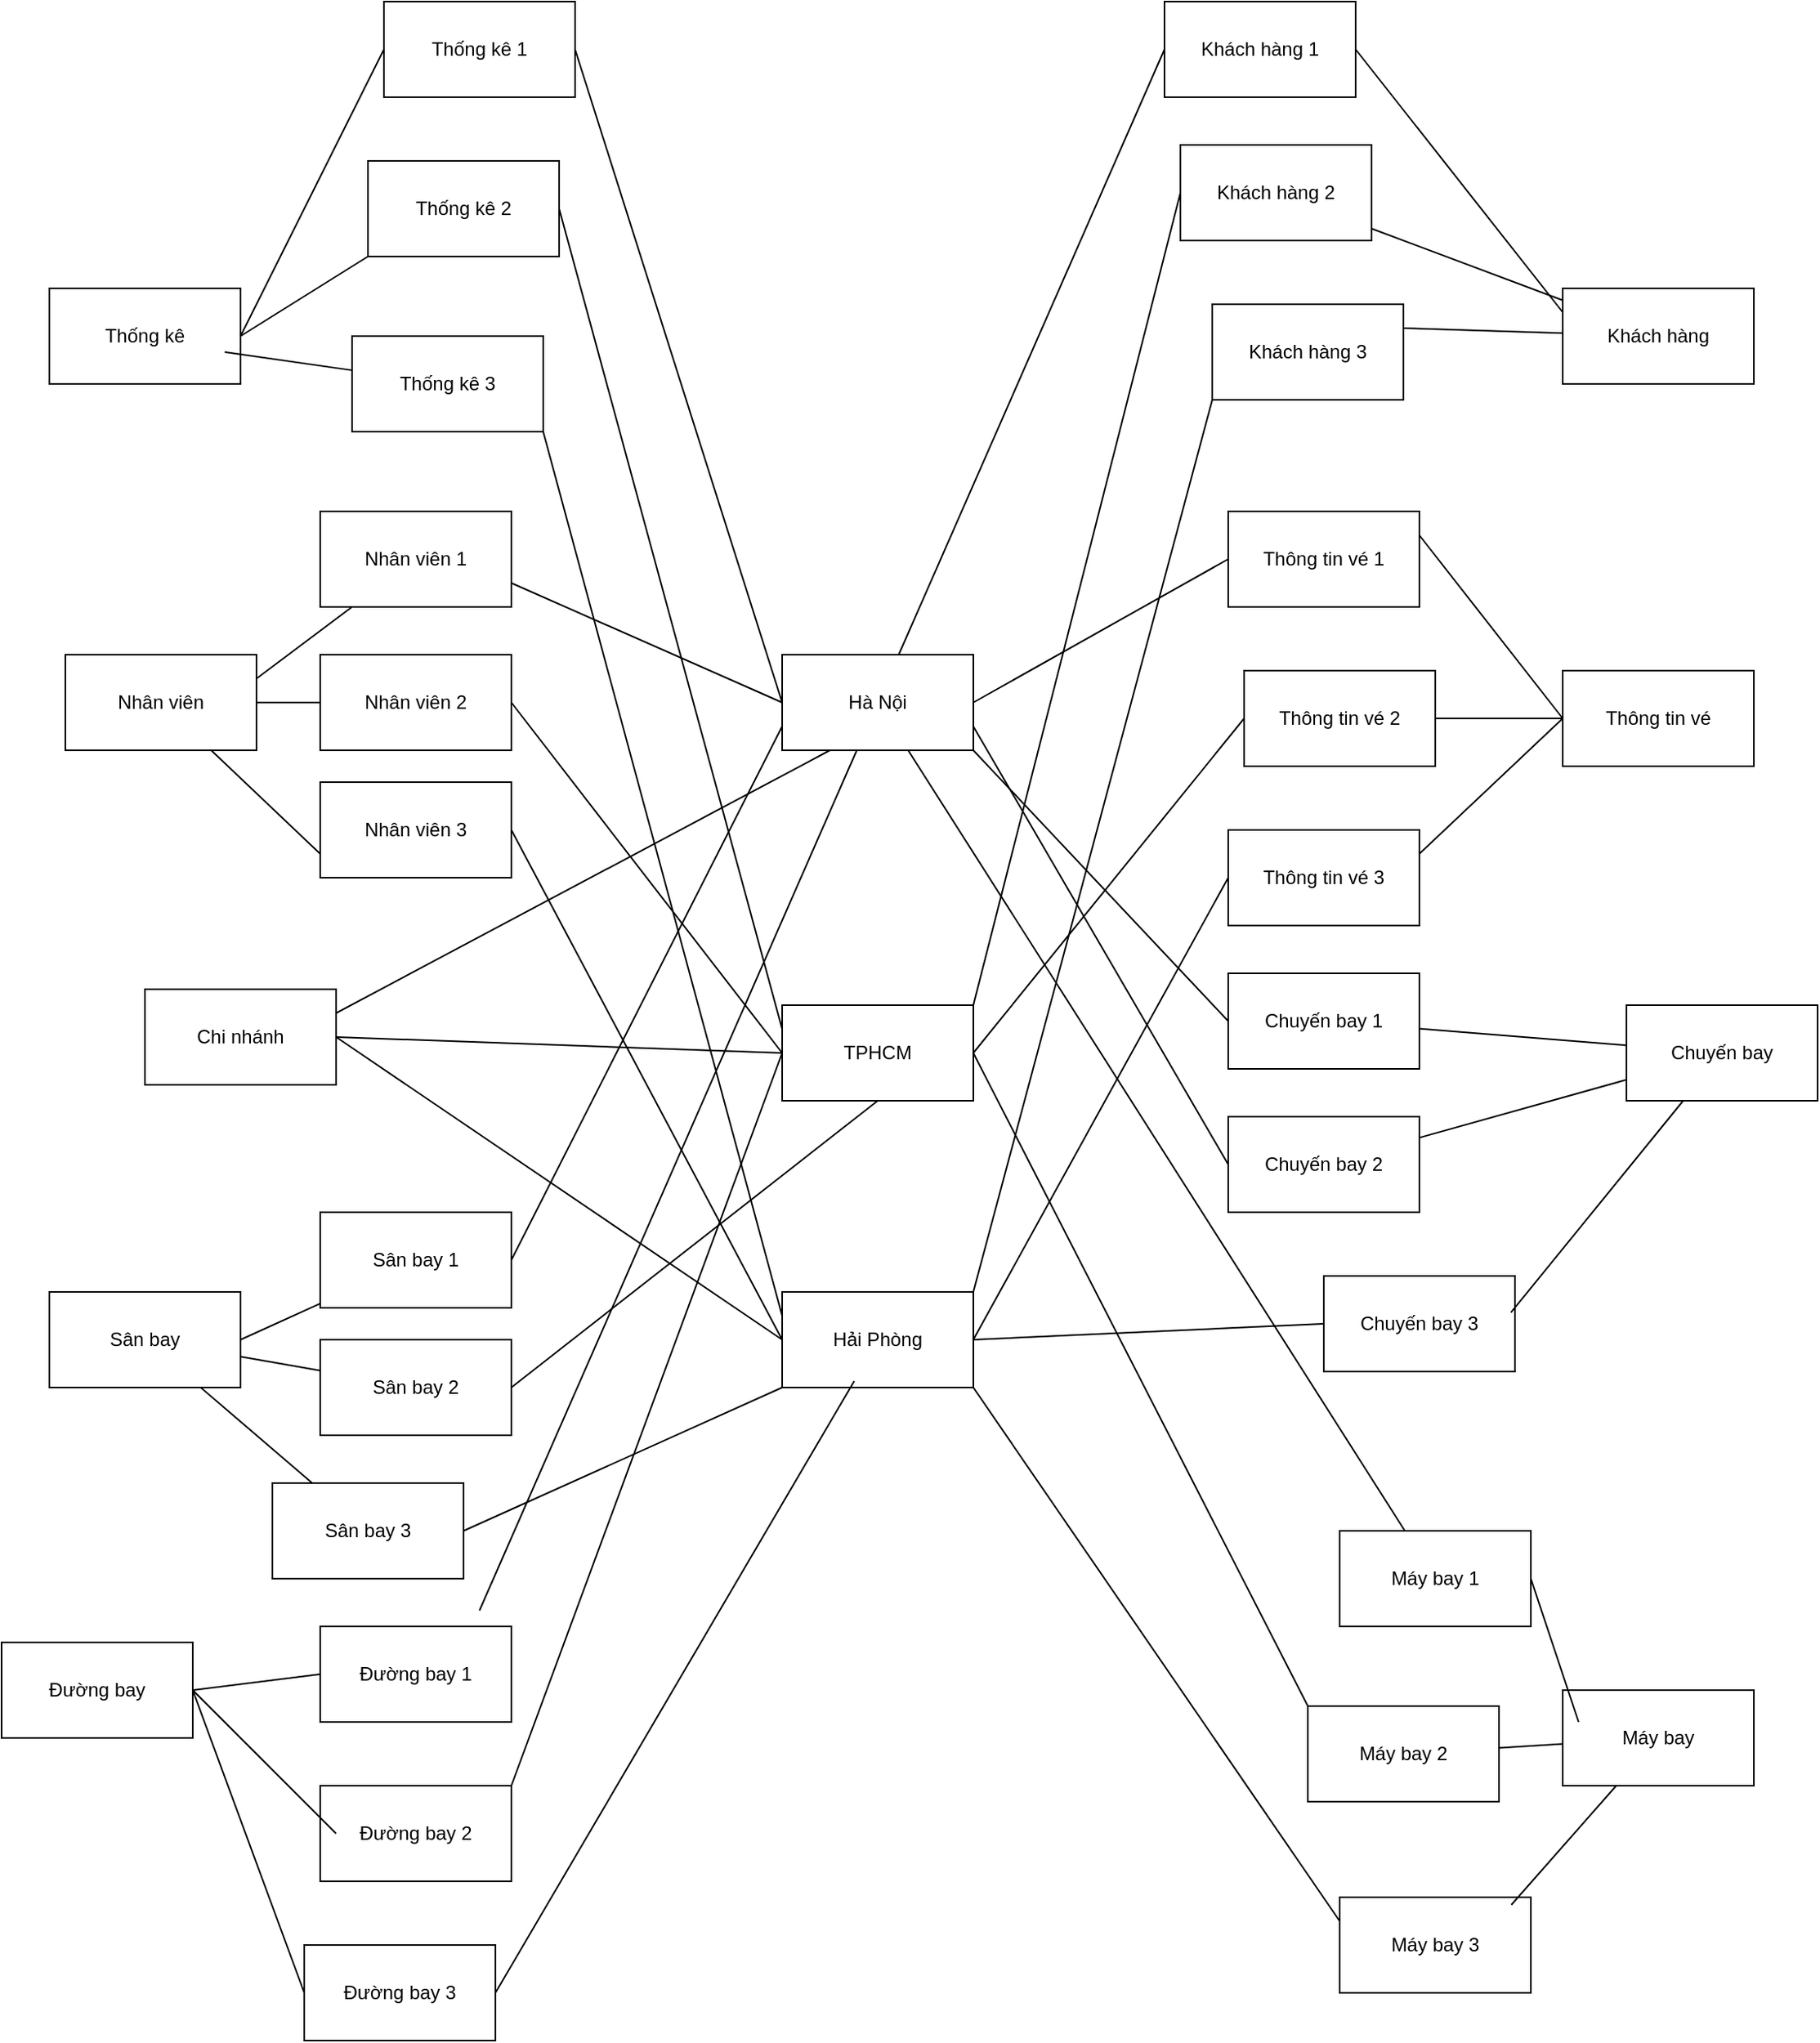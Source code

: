 <mxfile version="27.0.6">
  <diagram name="Page-1" id="B4dCi_XhZmfEHP5CkYuL">
    <mxGraphModel dx="3148" dy="2367" grid="1" gridSize="10" guides="1" tooltips="1" connect="1" arrows="1" fold="1" page="1" pageScale="1" pageWidth="850" pageHeight="1100" math="0" shadow="0">
      <root>
        <mxCell id="0" />
        <mxCell id="1" parent="0" />
        <mxCell id="q-2I_O6ID9gLPZa3Og0b-1" value="Hà Nội" style="rounded=0;whiteSpace=wrap;html=1;" vertex="1" parent="1">
          <mxGeometry x="360" y="-40" width="120" height="60" as="geometry" />
        </mxCell>
        <mxCell id="q-2I_O6ID9gLPZa3Og0b-2" value="TPHCM" style="rounded=0;whiteSpace=wrap;html=1;" vertex="1" parent="1">
          <mxGeometry x="360" y="180" width="120" height="60" as="geometry" />
        </mxCell>
        <mxCell id="q-2I_O6ID9gLPZa3Og0b-3" value="Hải Phòng" style="rounded=0;whiteSpace=wrap;html=1;" vertex="1" parent="1">
          <mxGeometry x="360" y="360" width="120" height="60" as="geometry" />
        </mxCell>
        <mxCell id="q-2I_O6ID9gLPZa3Og0b-4" value="Chi nhánh" style="rounded=0;whiteSpace=wrap;html=1;" vertex="1" parent="1">
          <mxGeometry x="-40" y="170" width="120" height="60" as="geometry" />
        </mxCell>
        <mxCell id="q-2I_O6ID9gLPZa3Og0b-7" value="" style="endArrow=none;html=1;rounded=0;exitX=1;exitY=0.25;exitDx=0;exitDy=0;entryX=0.25;entryY=1;entryDx=0;entryDy=0;" edge="1" parent="1" source="q-2I_O6ID9gLPZa3Og0b-4" target="q-2I_O6ID9gLPZa3Og0b-1">
          <mxGeometry width="50" height="50" relative="1" as="geometry">
            <mxPoint x="380" y="310" as="sourcePoint" />
            <mxPoint x="430" y="260" as="targetPoint" />
          </mxGeometry>
        </mxCell>
        <mxCell id="q-2I_O6ID9gLPZa3Og0b-8" value="" style="endArrow=none;html=1;rounded=0;exitX=1;exitY=0.5;exitDx=0;exitDy=0;entryX=0;entryY=0.5;entryDx=0;entryDy=0;" edge="1" parent="1" source="q-2I_O6ID9gLPZa3Og0b-4" target="q-2I_O6ID9gLPZa3Og0b-2">
          <mxGeometry width="50" height="50" relative="1" as="geometry">
            <mxPoint x="380" y="310" as="sourcePoint" />
            <mxPoint x="430" y="260" as="targetPoint" />
          </mxGeometry>
        </mxCell>
        <mxCell id="q-2I_O6ID9gLPZa3Og0b-9" value="" style="endArrow=none;html=1;rounded=0;entryX=0;entryY=0.5;entryDx=0;entryDy=0;exitX=1;exitY=0.5;exitDx=0;exitDy=0;" edge="1" parent="1" source="q-2I_O6ID9gLPZa3Og0b-4" target="q-2I_O6ID9gLPZa3Og0b-3">
          <mxGeometry width="50" height="50" relative="1" as="geometry">
            <mxPoint x="280" y="230" as="sourcePoint" />
            <mxPoint x="430" y="260" as="targetPoint" />
          </mxGeometry>
        </mxCell>
        <mxCell id="q-2I_O6ID9gLPZa3Og0b-10" value="Nhân viên" style="rounded=0;whiteSpace=wrap;html=1;" vertex="1" parent="1">
          <mxGeometry x="-90" y="-40" width="120" height="60" as="geometry" />
        </mxCell>
        <mxCell id="q-2I_O6ID9gLPZa3Og0b-11" value="Nhân viên 1" style="rounded=0;whiteSpace=wrap;html=1;" vertex="1" parent="1">
          <mxGeometry x="70" y="-130" width="120" height="60" as="geometry" />
        </mxCell>
        <mxCell id="q-2I_O6ID9gLPZa3Og0b-12" value="Nhân viên 2" style="rounded=0;whiteSpace=wrap;html=1;" vertex="1" parent="1">
          <mxGeometry x="70" y="-40" width="120" height="60" as="geometry" />
        </mxCell>
        <mxCell id="q-2I_O6ID9gLPZa3Og0b-13" value="Nhân viên 3" style="rounded=0;whiteSpace=wrap;html=1;" vertex="1" parent="1">
          <mxGeometry x="70" y="40" width="120" height="60" as="geometry" />
        </mxCell>
        <mxCell id="q-2I_O6ID9gLPZa3Og0b-14" value="" style="endArrow=none;html=1;rounded=0;exitX=1;exitY=0.25;exitDx=0;exitDy=0;" edge="1" parent="1" source="q-2I_O6ID9gLPZa3Og0b-10" target="q-2I_O6ID9gLPZa3Og0b-11">
          <mxGeometry width="50" height="50" relative="1" as="geometry">
            <mxPoint x="380" y="170" as="sourcePoint" />
            <mxPoint x="430" y="120" as="targetPoint" />
          </mxGeometry>
        </mxCell>
        <mxCell id="q-2I_O6ID9gLPZa3Og0b-15" value="" style="endArrow=none;html=1;rounded=0;exitX=1;exitY=0.5;exitDx=0;exitDy=0;" edge="1" parent="1" source="q-2I_O6ID9gLPZa3Og0b-10" target="q-2I_O6ID9gLPZa3Og0b-12">
          <mxGeometry width="50" height="50" relative="1" as="geometry">
            <mxPoint x="380" y="170" as="sourcePoint" />
            <mxPoint x="430" y="120" as="targetPoint" />
          </mxGeometry>
        </mxCell>
        <mxCell id="q-2I_O6ID9gLPZa3Og0b-16" value="" style="endArrow=none;html=1;rounded=0;" edge="1" parent="1" source="q-2I_O6ID9gLPZa3Og0b-10" target="q-2I_O6ID9gLPZa3Og0b-12">
          <mxGeometry width="50" height="50" relative="1" as="geometry">
            <mxPoint x="380" y="170" as="sourcePoint" />
            <mxPoint x="430" y="120" as="targetPoint" />
          </mxGeometry>
        </mxCell>
        <mxCell id="q-2I_O6ID9gLPZa3Og0b-19" value="" style="endArrow=none;html=1;rounded=0;entryX=0;entryY=0.75;entryDx=0;entryDy=0;" edge="1" parent="1" source="q-2I_O6ID9gLPZa3Og0b-10" target="q-2I_O6ID9gLPZa3Og0b-13">
          <mxGeometry width="50" height="50" relative="1" as="geometry">
            <mxPoint x="380" y="170" as="sourcePoint" />
            <mxPoint x="430" y="120" as="targetPoint" />
          </mxGeometry>
        </mxCell>
        <mxCell id="q-2I_O6ID9gLPZa3Og0b-20" value="Sân bay" style="rounded=0;whiteSpace=wrap;html=1;" vertex="1" parent="1">
          <mxGeometry x="-100" y="360" width="120" height="60" as="geometry" />
        </mxCell>
        <mxCell id="q-2I_O6ID9gLPZa3Og0b-21" value="Thống kê" style="rounded=0;whiteSpace=wrap;html=1;" vertex="1" parent="1">
          <mxGeometry x="-100" y="-270" width="120" height="60" as="geometry" />
        </mxCell>
        <mxCell id="q-2I_O6ID9gLPZa3Og0b-22" value="Khách hàng" style="rounded=0;whiteSpace=wrap;html=1;" vertex="1" parent="1">
          <mxGeometry x="850" y="-270" width="120" height="60" as="geometry" />
        </mxCell>
        <mxCell id="q-2I_O6ID9gLPZa3Og0b-23" value="Thông tin vé" style="rounded=0;whiteSpace=wrap;html=1;" vertex="1" parent="1">
          <mxGeometry x="850" y="-30" width="120" height="60" as="geometry" />
        </mxCell>
        <mxCell id="q-2I_O6ID9gLPZa3Og0b-24" value="Đường bay" style="rounded=0;whiteSpace=wrap;html=1;" vertex="1" parent="1">
          <mxGeometry x="-130" y="580" width="120" height="60" as="geometry" />
        </mxCell>
        <mxCell id="q-2I_O6ID9gLPZa3Og0b-25" value="Chuyến bay" style="rounded=0;whiteSpace=wrap;html=1;" vertex="1" parent="1">
          <mxGeometry x="890" y="180" width="120" height="60" as="geometry" />
        </mxCell>
        <mxCell id="q-2I_O6ID9gLPZa3Og0b-26" value="Máy bay" style="rounded=0;whiteSpace=wrap;html=1;" vertex="1" parent="1">
          <mxGeometry x="850" y="610" width="120" height="60" as="geometry" />
        </mxCell>
        <mxCell id="q-2I_O6ID9gLPZa3Og0b-27" value="Sân bay 1" style="rounded=0;whiteSpace=wrap;html=1;" vertex="1" parent="1">
          <mxGeometry x="70" y="310" width="120" height="60" as="geometry" />
        </mxCell>
        <mxCell id="q-2I_O6ID9gLPZa3Og0b-28" value="Sân bay 2" style="rounded=0;whiteSpace=wrap;html=1;" vertex="1" parent="1">
          <mxGeometry x="70" y="390" width="120" height="60" as="geometry" />
        </mxCell>
        <mxCell id="q-2I_O6ID9gLPZa3Og0b-29" value="Sân bay 3" style="rounded=0;whiteSpace=wrap;html=1;" vertex="1" parent="1">
          <mxGeometry x="40" y="480" width="120" height="60" as="geometry" />
        </mxCell>
        <mxCell id="q-2I_O6ID9gLPZa3Og0b-30" value="" style="endArrow=none;html=1;rounded=0;exitX=1;exitY=0.5;exitDx=0;exitDy=0;" edge="1" parent="1" source="q-2I_O6ID9gLPZa3Og0b-20" target="q-2I_O6ID9gLPZa3Og0b-27">
          <mxGeometry width="50" height="50" relative="1" as="geometry">
            <mxPoint x="380" y="120" as="sourcePoint" />
            <mxPoint x="430" y="70" as="targetPoint" />
          </mxGeometry>
        </mxCell>
        <mxCell id="q-2I_O6ID9gLPZa3Og0b-31" value="" style="endArrow=none;html=1;rounded=0;" edge="1" parent="1" source="q-2I_O6ID9gLPZa3Og0b-20" target="q-2I_O6ID9gLPZa3Og0b-28">
          <mxGeometry width="50" height="50" relative="1" as="geometry">
            <mxPoint x="380" y="400" as="sourcePoint" />
            <mxPoint x="430" y="350" as="targetPoint" />
          </mxGeometry>
        </mxCell>
        <mxCell id="q-2I_O6ID9gLPZa3Og0b-32" value="" style="endArrow=none;html=1;rounded=0;" edge="1" parent="1" source="q-2I_O6ID9gLPZa3Og0b-20" target="q-2I_O6ID9gLPZa3Og0b-29">
          <mxGeometry width="50" height="50" relative="1" as="geometry">
            <mxPoint x="380" y="640" as="sourcePoint" />
            <mxPoint x="430" y="590" as="targetPoint" />
          </mxGeometry>
        </mxCell>
        <mxCell id="q-2I_O6ID9gLPZa3Og0b-33" value="Thông tin vé 1" style="rounded=0;whiteSpace=wrap;html=1;" vertex="1" parent="1">
          <mxGeometry x="640" y="-130" width="120" height="60" as="geometry" />
        </mxCell>
        <mxCell id="q-2I_O6ID9gLPZa3Og0b-34" value="Thông tin vé 3" style="rounded=0;whiteSpace=wrap;html=1;" vertex="1" parent="1">
          <mxGeometry x="640" y="70" width="120" height="60" as="geometry" />
        </mxCell>
        <mxCell id="q-2I_O6ID9gLPZa3Og0b-35" value="Thông tin vé 2" style="rounded=0;whiteSpace=wrap;html=1;" vertex="1" parent="1">
          <mxGeometry x="650" y="-30" width="120" height="60" as="geometry" />
        </mxCell>
        <mxCell id="q-2I_O6ID9gLPZa3Og0b-36" value="" style="endArrow=none;html=1;rounded=0;entryX=0;entryY=0.5;entryDx=0;entryDy=0;exitX=1;exitY=0.25;exitDx=0;exitDy=0;" edge="1" parent="1" source="q-2I_O6ID9gLPZa3Og0b-33" target="q-2I_O6ID9gLPZa3Og0b-23">
          <mxGeometry width="50" height="50" relative="1" as="geometry">
            <mxPoint x="380" y="70" as="sourcePoint" />
            <mxPoint x="430" y="20" as="targetPoint" />
          </mxGeometry>
        </mxCell>
        <mxCell id="q-2I_O6ID9gLPZa3Og0b-37" value="" style="endArrow=none;html=1;rounded=0;entryX=0;entryY=0.5;entryDx=0;entryDy=0;exitX=1;exitY=0.5;exitDx=0;exitDy=0;" edge="1" parent="1" source="q-2I_O6ID9gLPZa3Og0b-35" target="q-2I_O6ID9gLPZa3Og0b-23">
          <mxGeometry width="50" height="50" relative="1" as="geometry">
            <mxPoint x="380" y="70" as="sourcePoint" />
            <mxPoint x="430" y="20" as="targetPoint" />
          </mxGeometry>
        </mxCell>
        <mxCell id="q-2I_O6ID9gLPZa3Og0b-38" value="" style="endArrow=none;html=1;rounded=0;exitX=1;exitY=0.25;exitDx=0;exitDy=0;entryX=0;entryY=0.5;entryDx=0;entryDy=0;" edge="1" parent="1" source="q-2I_O6ID9gLPZa3Og0b-34" target="q-2I_O6ID9gLPZa3Og0b-23">
          <mxGeometry width="50" height="50" relative="1" as="geometry">
            <mxPoint x="380" y="70" as="sourcePoint" />
            <mxPoint x="430" y="20" as="targetPoint" />
          </mxGeometry>
        </mxCell>
        <mxCell id="q-2I_O6ID9gLPZa3Og0b-39" value="Chuyến bay 3" style="rounded=0;whiteSpace=wrap;html=1;" vertex="1" parent="1">
          <mxGeometry x="700" y="350" width="120" height="60" as="geometry" />
        </mxCell>
        <mxCell id="q-2I_O6ID9gLPZa3Og0b-40" value="Chuyến bay 2" style="rounded=0;whiteSpace=wrap;html=1;" vertex="1" parent="1">
          <mxGeometry x="640" y="250" width="120" height="60" as="geometry" />
        </mxCell>
        <mxCell id="q-2I_O6ID9gLPZa3Og0b-41" value="Chuyến bay 1" style="rounded=0;whiteSpace=wrap;html=1;" vertex="1" parent="1">
          <mxGeometry x="640" y="160" width="120" height="60" as="geometry" />
        </mxCell>
        <mxCell id="q-2I_O6ID9gLPZa3Og0b-42" value="" style="endArrow=none;html=1;rounded=0;" edge="1" parent="1" source="q-2I_O6ID9gLPZa3Og0b-41" target="q-2I_O6ID9gLPZa3Og0b-25">
          <mxGeometry width="50" height="50" relative="1" as="geometry">
            <mxPoint x="370" y="270" as="sourcePoint" />
            <mxPoint x="420" y="220" as="targetPoint" />
          </mxGeometry>
        </mxCell>
        <mxCell id="q-2I_O6ID9gLPZa3Og0b-43" value="" style="endArrow=none;html=1;rounded=0;" edge="1" parent="1" source="q-2I_O6ID9gLPZa3Og0b-40" target="q-2I_O6ID9gLPZa3Og0b-25">
          <mxGeometry width="50" height="50" relative="1" as="geometry">
            <mxPoint x="370" y="270" as="sourcePoint" />
            <mxPoint x="420" y="220" as="targetPoint" />
          </mxGeometry>
        </mxCell>
        <mxCell id="q-2I_O6ID9gLPZa3Og0b-44" value="" style="endArrow=none;html=1;rounded=0;exitX=0.979;exitY=0.383;exitDx=0;exitDy=0;exitPerimeter=0;" edge="1" parent="1" source="q-2I_O6ID9gLPZa3Og0b-39" target="q-2I_O6ID9gLPZa3Og0b-25">
          <mxGeometry width="50" height="50" relative="1" as="geometry">
            <mxPoint x="370" y="270" as="sourcePoint" />
            <mxPoint x="420" y="220" as="targetPoint" />
          </mxGeometry>
        </mxCell>
        <mxCell id="q-2I_O6ID9gLPZa3Og0b-45" value="Thống kê 1" style="rounded=0;whiteSpace=wrap;html=1;" vertex="1" parent="1">
          <mxGeometry x="110" y="-450" width="120" height="60" as="geometry" />
        </mxCell>
        <mxCell id="q-2I_O6ID9gLPZa3Og0b-46" value="Thống kê 2" style="rounded=0;whiteSpace=wrap;html=1;" vertex="1" parent="1">
          <mxGeometry x="100" y="-350" width="120" height="60" as="geometry" />
        </mxCell>
        <mxCell id="q-2I_O6ID9gLPZa3Og0b-47" value="Thống kê 3" style="rounded=0;whiteSpace=wrap;html=1;" vertex="1" parent="1">
          <mxGeometry x="90" y="-240" width="120" height="60" as="geometry" />
        </mxCell>
        <mxCell id="q-2I_O6ID9gLPZa3Og0b-48" value="Khách hàng 3" style="rounded=0;whiteSpace=wrap;html=1;" vertex="1" parent="1">
          <mxGeometry x="630" y="-260" width="120" height="60" as="geometry" />
        </mxCell>
        <mxCell id="q-2I_O6ID9gLPZa3Og0b-49" value="Khách hàng 2" style="rounded=0;whiteSpace=wrap;html=1;" vertex="1" parent="1">
          <mxGeometry x="610" y="-360" width="120" height="60" as="geometry" />
        </mxCell>
        <mxCell id="q-2I_O6ID9gLPZa3Og0b-50" value="Khách hàng 1" style="rounded=0;whiteSpace=wrap;html=1;" vertex="1" parent="1">
          <mxGeometry x="600" y="-450" width="120" height="60" as="geometry" />
        </mxCell>
        <mxCell id="q-2I_O6ID9gLPZa3Og0b-51" value="Máy bay 2" style="rounded=0;whiteSpace=wrap;html=1;" vertex="1" parent="1">
          <mxGeometry x="690" y="620" width="120" height="60" as="geometry" />
        </mxCell>
        <mxCell id="q-2I_O6ID9gLPZa3Og0b-52" value="Máy bay 1" style="rounded=0;whiteSpace=wrap;html=1;" vertex="1" parent="1">
          <mxGeometry x="710" y="510" width="120" height="60" as="geometry" />
        </mxCell>
        <mxCell id="q-2I_O6ID9gLPZa3Og0b-53" value="Máy bay 3" style="rounded=0;whiteSpace=wrap;html=1;" vertex="1" parent="1">
          <mxGeometry x="710" y="740" width="120" height="60" as="geometry" />
        </mxCell>
        <mxCell id="q-2I_O6ID9gLPZa3Og0b-54" value="" style="endArrow=none;html=1;rounded=0;exitX=1;exitY=0.25;exitDx=0;exitDy=0;" edge="1" parent="1" source="q-2I_O6ID9gLPZa3Og0b-48" target="q-2I_O6ID9gLPZa3Og0b-22">
          <mxGeometry width="50" height="50" relative="1" as="geometry">
            <mxPoint x="370" y="-650" as="sourcePoint" />
            <mxPoint x="420" y="-700" as="targetPoint" />
          </mxGeometry>
        </mxCell>
        <mxCell id="q-2I_O6ID9gLPZa3Og0b-55" value="" style="endArrow=none;html=1;rounded=0;" edge="1" parent="1" source="q-2I_O6ID9gLPZa3Og0b-49" target="q-2I_O6ID9gLPZa3Og0b-22">
          <mxGeometry width="50" height="50" relative="1" as="geometry">
            <mxPoint x="370" y="-650" as="sourcePoint" />
            <mxPoint x="420" y="-700" as="targetPoint" />
          </mxGeometry>
        </mxCell>
        <mxCell id="q-2I_O6ID9gLPZa3Og0b-56" value="" style="endArrow=none;html=1;rounded=0;entryX=0;entryY=0.25;entryDx=0;entryDy=0;exitX=1;exitY=0.5;exitDx=0;exitDy=0;" edge="1" parent="1" source="q-2I_O6ID9gLPZa3Og0b-50" target="q-2I_O6ID9gLPZa3Og0b-22">
          <mxGeometry width="50" height="50" relative="1" as="geometry">
            <mxPoint x="370" y="-650" as="sourcePoint" />
            <mxPoint x="420" y="-700" as="targetPoint" />
          </mxGeometry>
        </mxCell>
        <mxCell id="q-2I_O6ID9gLPZa3Og0b-57" value="" style="endArrow=none;html=1;rounded=0;exitX=1;exitY=0.5;exitDx=0;exitDy=0;entryX=0;entryY=0.5;entryDx=0;entryDy=0;" edge="1" parent="1" source="q-2I_O6ID9gLPZa3Og0b-21" target="q-2I_O6ID9gLPZa3Og0b-45">
          <mxGeometry width="50" height="50" relative="1" as="geometry">
            <mxPoint x="360" y="-310" as="sourcePoint" />
            <mxPoint x="410" y="-360" as="targetPoint" />
          </mxGeometry>
        </mxCell>
        <mxCell id="q-2I_O6ID9gLPZa3Og0b-58" value="" style="endArrow=none;html=1;rounded=0;exitX=1;exitY=0.5;exitDx=0;exitDy=0;entryX=0;entryY=1;entryDx=0;entryDy=0;" edge="1" parent="1" source="q-2I_O6ID9gLPZa3Og0b-21" target="q-2I_O6ID9gLPZa3Og0b-46">
          <mxGeometry width="50" height="50" relative="1" as="geometry">
            <mxPoint x="360" y="-310" as="sourcePoint" />
            <mxPoint x="100" y="-410" as="targetPoint" />
          </mxGeometry>
        </mxCell>
        <mxCell id="q-2I_O6ID9gLPZa3Og0b-59" value="" style="endArrow=none;html=1;rounded=0;exitX=0.917;exitY=0.667;exitDx=0;exitDy=0;exitPerimeter=0;" edge="1" parent="1" source="q-2I_O6ID9gLPZa3Og0b-21" target="q-2I_O6ID9gLPZa3Og0b-47">
          <mxGeometry width="50" height="50" relative="1" as="geometry">
            <mxPoint x="360" y="-310" as="sourcePoint" />
            <mxPoint x="410" y="-360" as="targetPoint" />
          </mxGeometry>
        </mxCell>
        <mxCell id="q-2I_O6ID9gLPZa3Og0b-60" value="" style="endArrow=none;html=1;rounded=0;entryX=0.083;entryY=0.333;entryDx=0;entryDy=0;entryPerimeter=0;exitX=1;exitY=0.5;exitDx=0;exitDy=0;" edge="1" parent="1" source="q-2I_O6ID9gLPZa3Og0b-52" target="q-2I_O6ID9gLPZa3Og0b-26">
          <mxGeometry width="50" height="50" relative="1" as="geometry">
            <mxPoint x="410" y="1030" as="sourcePoint" />
            <mxPoint x="460" y="980" as="targetPoint" />
          </mxGeometry>
        </mxCell>
        <mxCell id="q-2I_O6ID9gLPZa3Og0b-61" value="" style="endArrow=none;html=1;rounded=0;" edge="1" parent="1" source="q-2I_O6ID9gLPZa3Og0b-51" target="q-2I_O6ID9gLPZa3Og0b-26">
          <mxGeometry width="50" height="50" relative="1" as="geometry">
            <mxPoint x="410" y="730" as="sourcePoint" />
            <mxPoint x="460" y="680" as="targetPoint" />
          </mxGeometry>
        </mxCell>
        <mxCell id="q-2I_O6ID9gLPZa3Og0b-62" value="" style="endArrow=none;html=1;rounded=0;exitX=0.898;exitY=0.079;exitDx=0;exitDy=0;exitPerimeter=0;" edge="1" parent="1" source="q-2I_O6ID9gLPZa3Og0b-53" target="q-2I_O6ID9gLPZa3Og0b-26">
          <mxGeometry width="50" height="50" relative="1" as="geometry">
            <mxPoint x="410" y="730" as="sourcePoint" />
            <mxPoint x="460" y="680" as="targetPoint" />
          </mxGeometry>
        </mxCell>
        <mxCell id="q-2I_O6ID9gLPZa3Og0b-63" value="" style="endArrow=none;html=1;rounded=0;exitX=1;exitY=0.5;exitDx=0;exitDy=0;entryX=0;entryY=0.5;entryDx=0;entryDy=0;" edge="1" parent="1" source="q-2I_O6ID9gLPZa3Og0b-45" target="q-2I_O6ID9gLPZa3Og0b-1">
          <mxGeometry width="50" height="50" relative="1" as="geometry">
            <mxPoint x="410" y="-350" as="sourcePoint" />
            <mxPoint x="460" y="-400" as="targetPoint" />
          </mxGeometry>
        </mxCell>
        <mxCell id="q-2I_O6ID9gLPZa3Og0b-64" value="Đường bay 1" style="rounded=0;whiteSpace=wrap;html=1;" vertex="1" parent="1">
          <mxGeometry x="70" y="570" width="120" height="60" as="geometry" />
        </mxCell>
        <mxCell id="q-2I_O6ID9gLPZa3Og0b-65" value="Đường bay 2" style="rounded=0;whiteSpace=wrap;html=1;" vertex="1" parent="1">
          <mxGeometry x="70" y="670" width="120" height="60" as="geometry" />
        </mxCell>
        <mxCell id="q-2I_O6ID9gLPZa3Og0b-66" value="Đường bay 3" style="rounded=0;whiteSpace=wrap;html=1;" vertex="1" parent="1">
          <mxGeometry x="60" y="770" width="120" height="60" as="geometry" />
        </mxCell>
        <mxCell id="q-2I_O6ID9gLPZa3Og0b-67" value="" style="endArrow=none;html=1;rounded=0;exitX=1;exitY=0.5;exitDx=0;exitDy=0;entryX=0;entryY=0.5;entryDx=0;entryDy=0;" edge="1" parent="1" source="q-2I_O6ID9gLPZa3Og0b-24" target="q-2I_O6ID9gLPZa3Og0b-64">
          <mxGeometry width="50" height="50" relative="1" as="geometry">
            <mxPoint x="410" y="950" as="sourcePoint" />
            <mxPoint x="460" y="900" as="targetPoint" />
          </mxGeometry>
        </mxCell>
        <mxCell id="q-2I_O6ID9gLPZa3Og0b-68" value="" style="endArrow=none;html=1;rounded=0;exitX=1;exitY=0.5;exitDx=0;exitDy=0;entryX=0.083;entryY=0.5;entryDx=0;entryDy=0;entryPerimeter=0;" edge="1" parent="1" source="q-2I_O6ID9gLPZa3Og0b-24" target="q-2I_O6ID9gLPZa3Og0b-65">
          <mxGeometry width="50" height="50" relative="1" as="geometry">
            <mxPoint x="410" y="950" as="sourcePoint" />
            <mxPoint x="460" y="900" as="targetPoint" />
          </mxGeometry>
        </mxCell>
        <mxCell id="q-2I_O6ID9gLPZa3Og0b-69" value="" style="endArrow=none;html=1;rounded=0;exitX=1;exitY=0.5;exitDx=0;exitDy=0;entryX=0;entryY=0.5;entryDx=0;entryDy=0;" edge="1" parent="1" source="q-2I_O6ID9gLPZa3Og0b-24" target="q-2I_O6ID9gLPZa3Og0b-66">
          <mxGeometry width="50" height="50" relative="1" as="geometry">
            <mxPoint x="410" y="950" as="sourcePoint" />
            <mxPoint x="460" y="900" as="targetPoint" />
          </mxGeometry>
        </mxCell>
        <mxCell id="q-2I_O6ID9gLPZa3Og0b-70" value="" style="endArrow=none;html=1;rounded=0;entryX=0;entryY=0.5;entryDx=0;entryDy=0;" edge="1" parent="1" source="q-2I_O6ID9gLPZa3Og0b-1" target="q-2I_O6ID9gLPZa3Og0b-50">
          <mxGeometry width="50" height="50" relative="1" as="geometry">
            <mxPoint x="390" y="-240" as="sourcePoint" />
            <mxPoint x="440" y="-290" as="targetPoint" />
          </mxGeometry>
        </mxCell>
        <mxCell id="q-2I_O6ID9gLPZa3Og0b-71" value="" style="endArrow=none;html=1;rounded=0;entryX=0;entryY=0.5;entryDx=0;entryDy=0;exitX=1;exitY=0.5;exitDx=0;exitDy=0;" edge="1" parent="1" source="q-2I_O6ID9gLPZa3Og0b-1" target="q-2I_O6ID9gLPZa3Og0b-33">
          <mxGeometry width="50" height="50" relative="1" as="geometry">
            <mxPoint x="390" y="30" as="sourcePoint" />
            <mxPoint x="440" y="-20" as="targetPoint" />
          </mxGeometry>
        </mxCell>
        <mxCell id="q-2I_O6ID9gLPZa3Og0b-72" value="" style="endArrow=none;html=1;rounded=0;exitX=1;exitY=0.75;exitDx=0;exitDy=0;entryX=0;entryY=0.5;entryDx=0;entryDy=0;" edge="1" parent="1" source="q-2I_O6ID9gLPZa3Og0b-11" target="q-2I_O6ID9gLPZa3Og0b-1">
          <mxGeometry width="50" height="50" relative="1" as="geometry">
            <mxPoint x="390" y="100" as="sourcePoint" />
            <mxPoint x="440" y="50" as="targetPoint" />
          </mxGeometry>
        </mxCell>
        <mxCell id="q-2I_O6ID9gLPZa3Og0b-73" value="" style="endArrow=none;html=1;rounded=0;entryX=0;entryY=0.5;entryDx=0;entryDy=0;exitX=1;exitY=1;exitDx=0;exitDy=0;" edge="1" parent="1" source="q-2I_O6ID9gLPZa3Og0b-1" target="q-2I_O6ID9gLPZa3Og0b-41">
          <mxGeometry width="50" height="50" relative="1" as="geometry">
            <mxPoint x="390" y="230" as="sourcePoint" />
            <mxPoint x="440" y="180" as="targetPoint" />
          </mxGeometry>
        </mxCell>
        <mxCell id="q-2I_O6ID9gLPZa3Og0b-74" value="" style="endArrow=none;html=1;rounded=0;exitX=1;exitY=0.5;exitDx=0;exitDy=0;entryX=0;entryY=0.75;entryDx=0;entryDy=0;" edge="1" parent="1" source="q-2I_O6ID9gLPZa3Og0b-27" target="q-2I_O6ID9gLPZa3Og0b-1">
          <mxGeometry width="50" height="50" relative="1" as="geometry">
            <mxPoint x="370" y="290" as="sourcePoint" />
            <mxPoint x="420" y="240" as="targetPoint" />
          </mxGeometry>
        </mxCell>
        <mxCell id="q-2I_O6ID9gLPZa3Og0b-75" value="" style="endArrow=none;html=1;rounded=0;exitX=1;exitY=0.5;exitDx=0;exitDy=0;" edge="1" parent="1" source="q-2I_O6ID9gLPZa3Og0b-28">
          <mxGeometry width="50" height="50" relative="1" as="geometry">
            <mxPoint x="370" y="290" as="sourcePoint" />
            <mxPoint x="420" y="240" as="targetPoint" />
          </mxGeometry>
        </mxCell>
        <mxCell id="q-2I_O6ID9gLPZa3Og0b-76" value="" style="endArrow=none;html=1;rounded=0;" edge="1" parent="1" target="q-2I_O6ID9gLPZa3Og0b-1">
          <mxGeometry width="50" height="50" relative="1" as="geometry">
            <mxPoint x="170" y="560" as="sourcePoint" />
            <mxPoint x="420" y="470" as="targetPoint" />
          </mxGeometry>
        </mxCell>
        <mxCell id="q-2I_O6ID9gLPZa3Og0b-77" value="" style="endArrow=none;html=1;rounded=0;" edge="1" parent="1" source="q-2I_O6ID9gLPZa3Og0b-52" target="q-2I_O6ID9gLPZa3Og0b-1">
          <mxGeometry width="50" height="50" relative="1" as="geometry">
            <mxPoint x="370" y="520" as="sourcePoint" />
            <mxPoint x="420" y="470" as="targetPoint" />
          </mxGeometry>
        </mxCell>
        <mxCell id="q-2I_O6ID9gLPZa3Og0b-78" value="" style="endArrow=none;html=1;rounded=0;entryX=0;entryY=0.25;entryDx=0;entryDy=0;exitX=1;exitY=0.5;exitDx=0;exitDy=0;" edge="1" parent="1" source="q-2I_O6ID9gLPZa3Og0b-46" target="q-2I_O6ID9gLPZa3Og0b-2">
          <mxGeometry width="50" height="50" relative="1" as="geometry">
            <mxPoint x="460" y="40" as="sourcePoint" />
            <mxPoint x="510" y="-10" as="targetPoint" />
          </mxGeometry>
        </mxCell>
        <mxCell id="q-2I_O6ID9gLPZa3Og0b-79" value="" style="endArrow=none;html=1;rounded=0;entryX=0;entryY=0.25;entryDx=0;entryDy=0;exitX=1;exitY=1;exitDx=0;exitDy=0;" edge="1" parent="1" source="q-2I_O6ID9gLPZa3Og0b-47" target="q-2I_O6ID9gLPZa3Og0b-3">
          <mxGeometry width="50" height="50" relative="1" as="geometry">
            <mxPoint x="460" y="40" as="sourcePoint" />
            <mxPoint x="510" y="-10" as="targetPoint" />
          </mxGeometry>
        </mxCell>
        <mxCell id="q-2I_O6ID9gLPZa3Og0b-80" value="" style="endArrow=none;html=1;rounded=0;entryX=0;entryY=0.5;entryDx=0;entryDy=0;exitX=1;exitY=0;exitDx=0;exitDy=0;" edge="1" parent="1" source="q-2I_O6ID9gLPZa3Og0b-2" target="q-2I_O6ID9gLPZa3Og0b-49">
          <mxGeometry width="50" height="50" relative="1" as="geometry">
            <mxPoint x="460" y="40" as="sourcePoint" />
            <mxPoint x="510" y="-10" as="targetPoint" />
          </mxGeometry>
        </mxCell>
        <mxCell id="q-2I_O6ID9gLPZa3Og0b-81" value="" style="endArrow=none;html=1;rounded=0;entryX=0;entryY=1;entryDx=0;entryDy=0;exitX=1;exitY=0;exitDx=0;exitDy=0;" edge="1" parent="1" source="q-2I_O6ID9gLPZa3Og0b-3" target="q-2I_O6ID9gLPZa3Og0b-48">
          <mxGeometry width="50" height="50" relative="1" as="geometry">
            <mxPoint x="460" y="40" as="sourcePoint" />
            <mxPoint x="510" y="-10" as="targetPoint" />
          </mxGeometry>
        </mxCell>
        <mxCell id="q-2I_O6ID9gLPZa3Og0b-82" value="" style="endArrow=none;html=1;rounded=0;exitX=1;exitY=0.5;exitDx=0;exitDy=0;entryX=0;entryY=0.5;entryDx=0;entryDy=0;" edge="1" parent="1" source="q-2I_O6ID9gLPZa3Og0b-12" target="q-2I_O6ID9gLPZa3Og0b-2">
          <mxGeometry width="50" height="50" relative="1" as="geometry">
            <mxPoint x="460" y="90" as="sourcePoint" />
            <mxPoint x="510" y="40" as="targetPoint" />
          </mxGeometry>
        </mxCell>
        <mxCell id="q-2I_O6ID9gLPZa3Og0b-83" value="" style="endArrow=none;html=1;rounded=0;exitX=1;exitY=0.5;exitDx=0;exitDy=0;entryX=0;entryY=0.5;entryDx=0;entryDy=0;" edge="1" parent="1" source="q-2I_O6ID9gLPZa3Og0b-13" target="q-2I_O6ID9gLPZa3Og0b-3">
          <mxGeometry width="50" height="50" relative="1" as="geometry">
            <mxPoint x="460" y="90" as="sourcePoint" />
            <mxPoint x="510" y="40" as="targetPoint" />
          </mxGeometry>
        </mxCell>
        <mxCell id="q-2I_O6ID9gLPZa3Og0b-84" value="" style="endArrow=none;html=1;rounded=0;entryX=0;entryY=0.5;entryDx=0;entryDy=0;exitX=1;exitY=0.5;exitDx=0;exitDy=0;" edge="1" parent="1" source="q-2I_O6ID9gLPZa3Og0b-2" target="q-2I_O6ID9gLPZa3Og0b-35">
          <mxGeometry width="50" height="50" relative="1" as="geometry">
            <mxPoint x="460" y="90" as="sourcePoint" />
            <mxPoint x="510" y="40" as="targetPoint" />
          </mxGeometry>
        </mxCell>
        <mxCell id="q-2I_O6ID9gLPZa3Og0b-85" value="" style="endArrow=none;html=1;rounded=0;entryX=0;entryY=0.5;entryDx=0;entryDy=0;exitX=1;exitY=0.5;exitDx=0;exitDy=0;" edge="1" parent="1" source="q-2I_O6ID9gLPZa3Og0b-3" target="q-2I_O6ID9gLPZa3Og0b-34">
          <mxGeometry width="50" height="50" relative="1" as="geometry">
            <mxPoint x="460" y="90" as="sourcePoint" />
            <mxPoint x="510" y="40" as="targetPoint" />
          </mxGeometry>
        </mxCell>
        <mxCell id="q-2I_O6ID9gLPZa3Og0b-86" value="" style="endArrow=none;html=1;rounded=0;entryX=0;entryY=0.5;entryDx=0;entryDy=0;exitX=1;exitY=0.75;exitDx=0;exitDy=0;" edge="1" parent="1" source="q-2I_O6ID9gLPZa3Og0b-1" target="q-2I_O6ID9gLPZa3Og0b-40">
          <mxGeometry width="50" height="50" relative="1" as="geometry">
            <mxPoint x="460" y="90" as="sourcePoint" />
            <mxPoint x="510" y="40" as="targetPoint" />
          </mxGeometry>
        </mxCell>
        <mxCell id="q-2I_O6ID9gLPZa3Og0b-87" value="" style="endArrow=none;html=1;rounded=0;entryX=0;entryY=0.5;entryDx=0;entryDy=0;" edge="1" parent="1" target="q-2I_O6ID9gLPZa3Og0b-39">
          <mxGeometry width="50" height="50" relative="1" as="geometry">
            <mxPoint x="480" y="390" as="sourcePoint" />
            <mxPoint x="520" y="140" as="targetPoint" />
          </mxGeometry>
        </mxCell>
        <mxCell id="q-2I_O6ID9gLPZa3Og0b-88" value="" style="endArrow=none;html=1;rounded=0;exitX=1;exitY=0.5;exitDx=0;exitDy=0;entryX=0;entryY=1;entryDx=0;entryDy=0;" edge="1" parent="1" source="q-2I_O6ID9gLPZa3Og0b-29" target="q-2I_O6ID9gLPZa3Og0b-3">
          <mxGeometry width="50" height="50" relative="1" as="geometry">
            <mxPoint x="470" y="510" as="sourcePoint" />
            <mxPoint x="520" y="460" as="targetPoint" />
          </mxGeometry>
        </mxCell>
        <mxCell id="q-2I_O6ID9gLPZa3Og0b-89" value="" style="endArrow=none;html=1;rounded=0;exitX=1;exitY=0;exitDx=0;exitDy=0;entryX=0;entryY=0.5;entryDx=0;entryDy=0;" edge="1" parent="1" source="q-2I_O6ID9gLPZa3Og0b-65" target="q-2I_O6ID9gLPZa3Og0b-2">
          <mxGeometry width="50" height="50" relative="1" as="geometry">
            <mxPoint x="470" y="430" as="sourcePoint" />
            <mxPoint x="520" y="380" as="targetPoint" />
          </mxGeometry>
        </mxCell>
        <mxCell id="q-2I_O6ID9gLPZa3Og0b-90" value="" style="endArrow=none;html=1;rounded=0;entryX=0;entryY=0;entryDx=0;entryDy=0;" edge="1" parent="1" target="q-2I_O6ID9gLPZa3Og0b-51">
          <mxGeometry width="50" height="50" relative="1" as="geometry">
            <mxPoint x="480" y="210" as="sourcePoint" />
            <mxPoint x="520" y="380" as="targetPoint" />
          </mxGeometry>
        </mxCell>
        <mxCell id="q-2I_O6ID9gLPZa3Og0b-91" value="" style="endArrow=none;html=1;rounded=0;exitX=1;exitY=0.5;exitDx=0;exitDy=0;entryX=0.377;entryY=0.933;entryDx=0;entryDy=0;entryPerimeter=0;" edge="1" parent="1" source="q-2I_O6ID9gLPZa3Og0b-66" target="q-2I_O6ID9gLPZa3Og0b-3">
          <mxGeometry width="50" height="50" relative="1" as="geometry">
            <mxPoint x="470" y="430" as="sourcePoint" />
            <mxPoint x="520" y="380" as="targetPoint" />
          </mxGeometry>
        </mxCell>
        <mxCell id="q-2I_O6ID9gLPZa3Og0b-92" value="" style="endArrow=none;html=1;rounded=0;entryX=0;entryY=0.25;entryDx=0;entryDy=0;exitX=1;exitY=1;exitDx=0;exitDy=0;" edge="1" parent="1" source="q-2I_O6ID9gLPZa3Og0b-3" target="q-2I_O6ID9gLPZa3Og0b-53">
          <mxGeometry width="50" height="50" relative="1" as="geometry">
            <mxPoint x="450" y="410" as="sourcePoint" />
            <mxPoint x="520" y="380" as="targetPoint" />
          </mxGeometry>
        </mxCell>
      </root>
    </mxGraphModel>
  </diagram>
</mxfile>
